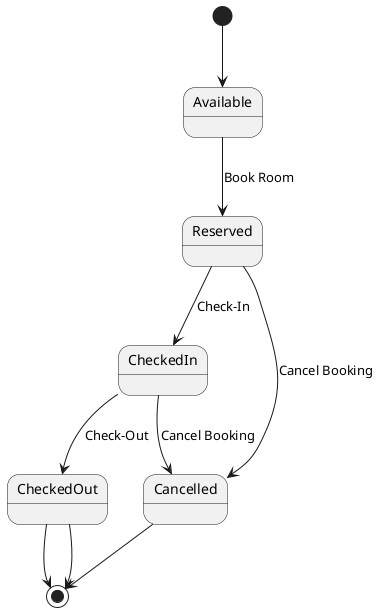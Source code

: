 @startuml
[*] --> Available

Available --> Reserved : Book Room
Reserved --> CheckedIn : Check-In
CheckedIn --> CheckedOut : Check-Out
CheckedOut --> [*]

Reserved --> Cancelled : Cancel Booking
CheckedIn --> Cancelled : Cancel Booking
CheckedOut --> [*]

Cancelled --> [*]
@enduml

